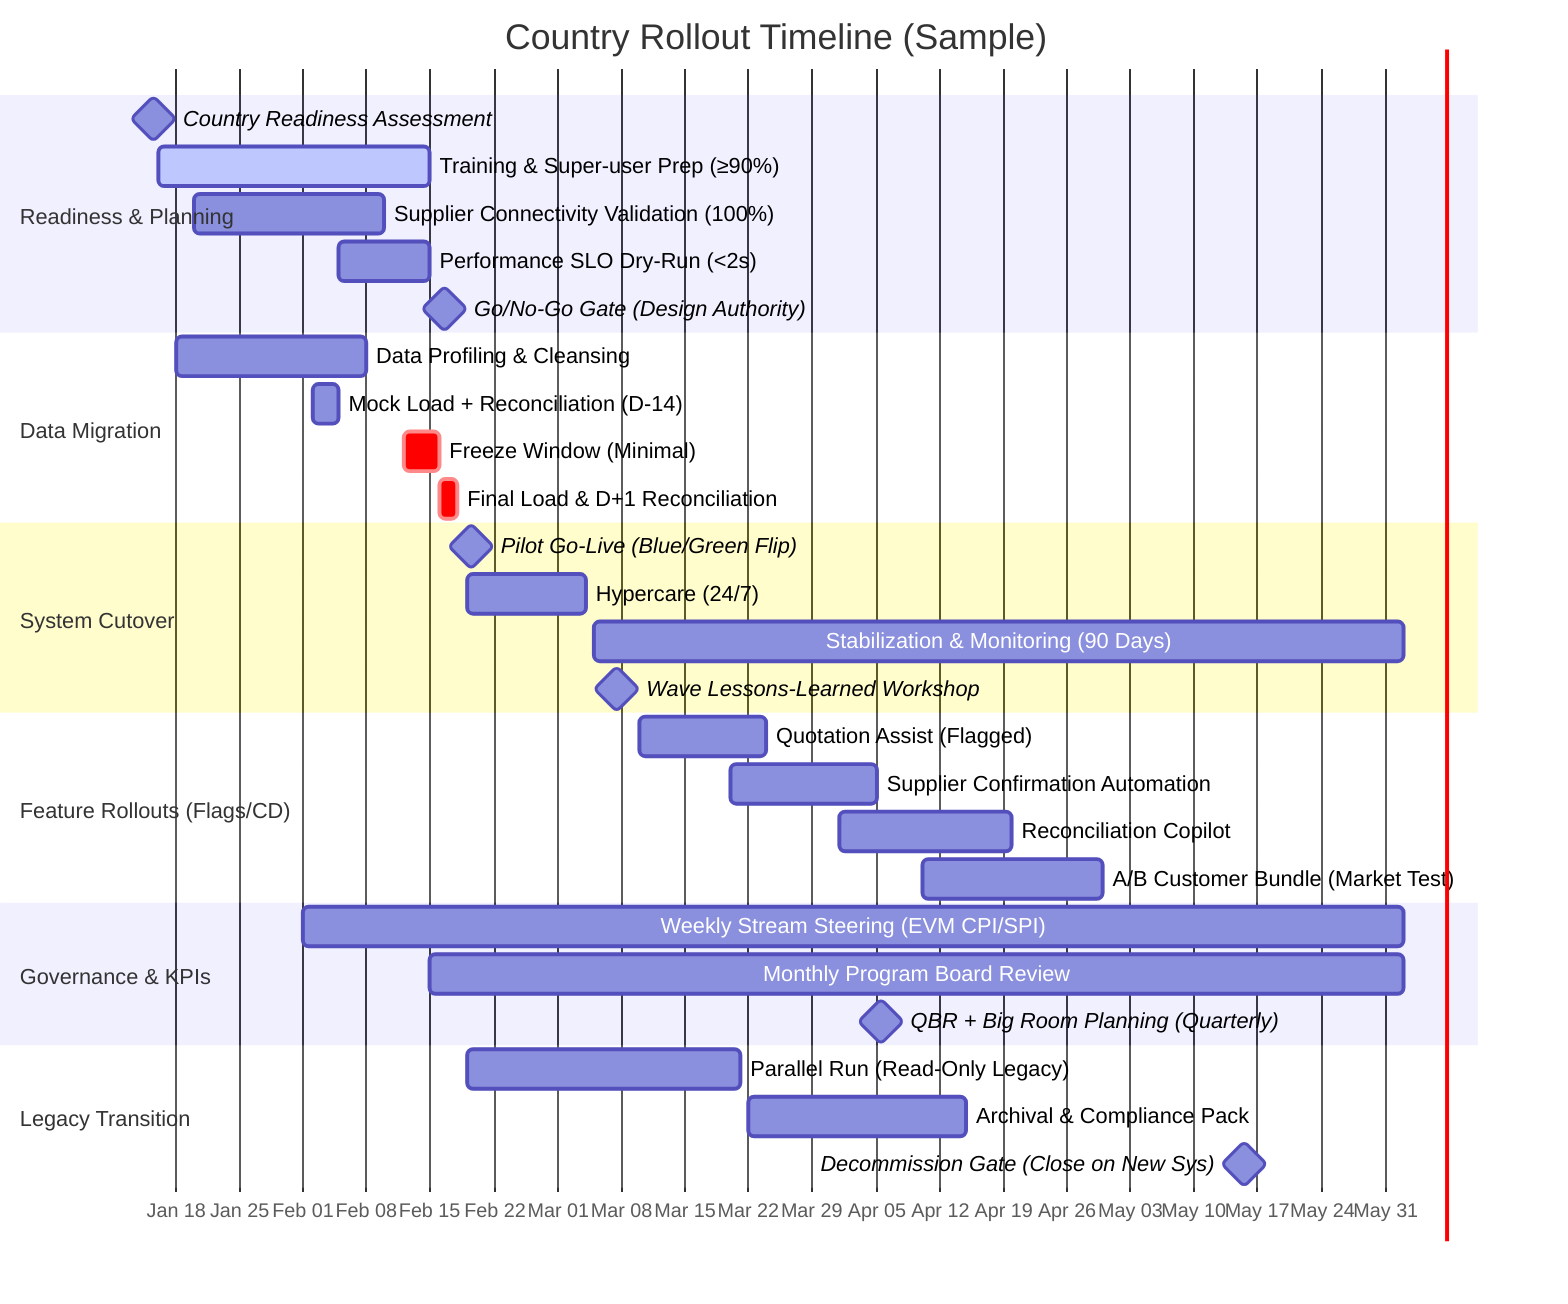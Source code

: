 gantt
  title Country Rollout Timeline (Sample)
  dateFormat  YYYY-MM-DD
  axisFormat  %b %d
  section Readiness & Planning
  Country Readiness Assessment           :milestone, m1, 2026-01-15, 1d
  Training & Super-user Prep (≥90%)      :active, trn, 2026-01-16, 2026-02-15
  Supplier Connectivity Validation (100%):conn, 2026-01-20, 2026-02-10
  Performance SLO Dry-Run (<2s)          :perf, 2026-02-05, 2026-02-15
  Go/No-Go Gate (Design Authority)       :milestone, gate1, 2026-02-16, 1d
  section Data Migration
  Data Profiling & Cleansing             :cln, 2026-01-18, 2026-02-08
  Mock Load + Reconciliation (D-14)      :mock1, 2026-02-02, 2026-02-05
  Freeze Window (Minimal)                :crit, freeze, 2026-02-12, 2026-02-16
  Final Load & D+1 Reconciliation        :crit, load, 2026-02-16, 2026-02-18
  section System Cutover
  Pilot Go-Live (Blue/Green Flip)        :milestone, golive, 2026-02-19, 1d
  Hypercare (24/7)                       :hc, 2026-02-19, 2026-03-04
  Stabilization & Monitoring (90 Days)   :mon, 2026-03-05, 2026-06-02
  Wave Lessons-Learned Workshop          :milestone, retro, 2026-03-07, 1d
  section Feature Rollouts (Flags/CD)
  Quotation Assist (Flagged)             :feat1, 2026-03-10, 2026-03-24
  Supplier Confirmation Automation       :feat2, 2026-03-20, 2026-04-05
  Reconciliation Copilot                 :feat3, 2026-04-01, 2026-04-20
  A/B Customer Bundle (Market Test)      :ab, 2026-04-10, 2026-04-30
  section Governance & KPIs
  Weekly Stream Steering (EVM CPI/SPI)   :steer, 2026-02-01, 2026-06-02
  Monthly Program Board Review           :board, 2026-02-15, 2026-06-02
  QBR + Big Room Planning (Quarterly)    :milestone, qbr1, 2026-04-05, 1d
  section Legacy Transition
  Parallel Run (Read-Only Legacy)        :par, 2026-02-19, 2026-03-21
  Archival & Compliance Pack             :arch, 2026-03-22, 2026-04-15
  Decommission Gate (Close on New Sys)   :milestone, decomm, 2026-05-15, 1d